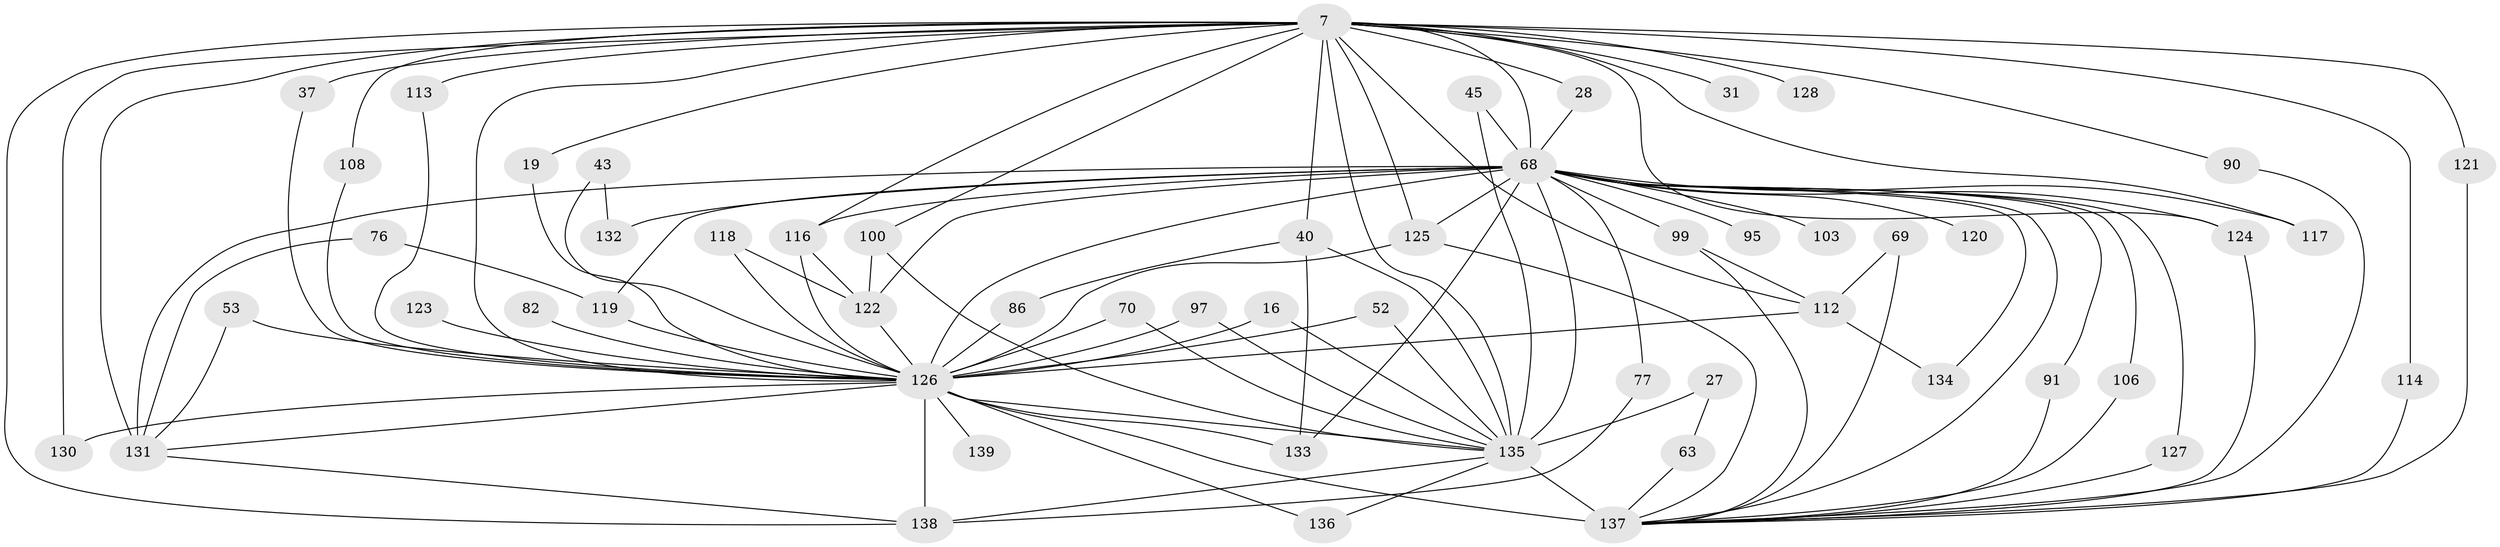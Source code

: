 // original degree distribution, {19: 0.014388489208633094, 22: 0.007194244604316547, 17: 0.014388489208633094, 29: 0.007194244604316547, 20: 0.007194244604316547, 24: 0.007194244604316547, 21: 0.007194244604316547, 43: 0.007194244604316547, 3: 0.17266187050359713, 2: 0.5539568345323741, 6: 0.02158273381294964, 5: 0.05755395683453238, 4: 0.09352517985611511, 8: 0.007194244604316547, 7: 0.007194244604316547, 9: 0.007194244604316547, 15: 0.007194244604316547}
// Generated by graph-tools (version 1.1) at 2025/48/03/04/25 21:48:24]
// undirected, 55 vertices, 110 edges
graph export_dot {
graph [start="1"]
  node [color=gray90,style=filled];
  7 [super="+5"];
  16;
  19;
  27;
  28;
  31;
  37 [super="+15"];
  40 [super="+20"];
  43;
  45;
  52;
  53;
  63;
  68 [super="+47+22+54+58+59+10"];
  69;
  70 [super="+66"];
  76;
  77;
  82;
  86 [super="+64"];
  90;
  91;
  95;
  97;
  99 [super="+96"];
  100 [super="+57"];
  103;
  106;
  108;
  112 [super="+98+109"];
  113;
  114;
  116 [super="+49+74+78"];
  117;
  118;
  119 [super="+41+55"];
  120;
  121;
  122 [super="+34+111"];
  123;
  124 [super="+32"];
  125 [super="+23+42"];
  126 [super="+13+80+83+115+30+101+4"];
  127;
  128;
  130 [super="+88"];
  131 [super="+85+107+75+81"];
  132 [super="+61"];
  133 [super="+89+94+102"];
  134;
  135 [super="+8"];
  136;
  137 [super="+129+110"];
  138 [super="+29+92"];
  139 [super="+93"];
  7 -- 28;
  7 -- 31 [weight=2];
  7 -- 40 [weight=2];
  7 -- 100;
  7 -- 113;
  7 -- 114;
  7 -- 125 [weight=2];
  7 -- 128 [weight=2];
  7 -- 130 [weight=2];
  7 -- 19;
  7 -- 90;
  7 -- 37 [weight=2];
  7 -- 108;
  7 -- 117;
  7 -- 121;
  7 -- 112 [weight=2];
  7 -- 138;
  7 -- 124;
  7 -- 68 [weight=7];
  7 -- 116 [weight=2];
  7 -- 131 [weight=5];
  7 -- 135 [weight=4];
  7 -- 126 [weight=7];
  16 -- 135;
  16 -- 126;
  19 -- 126;
  27 -- 63;
  27 -- 135 [weight=2];
  28 -- 68;
  37 -- 126;
  40 -- 86;
  40 -- 135;
  40 -- 133;
  43 -- 132;
  43 -- 126 [weight=2];
  45 -- 68;
  45 -- 135;
  52 -- 135;
  52 -- 126;
  53 -- 131;
  53 -- 126;
  63 -- 137;
  68 -- 77;
  68 -- 134;
  68 -- 95 [weight=2];
  68 -- 103 [weight=2];
  68 -- 127;
  68 -- 131 [weight=5];
  68 -- 106;
  68 -- 132 [weight=2];
  68 -- 135 [weight=11];
  68 -- 91;
  68 -- 99;
  68 -- 116;
  68 -- 117;
  68 -- 119;
  68 -- 120 [weight=2];
  68 -- 124;
  68 -- 126 [weight=20];
  68 -- 137;
  68 -- 133 [weight=2];
  68 -- 122 [weight=5];
  68 -- 125;
  69 -- 112;
  69 -- 137;
  70 -- 135;
  70 -- 126 [weight=2];
  76 -- 119;
  76 -- 131;
  77 -- 138;
  82 -- 126;
  86 -- 126 [weight=2];
  90 -- 137;
  91 -- 137;
  97 -- 135;
  97 -- 126;
  99 -- 112;
  99 -- 137;
  100 -- 135;
  100 -- 122;
  106 -- 137;
  108 -- 126;
  112 -- 134;
  112 -- 126 [weight=4];
  113 -- 126;
  114 -- 137;
  116 -- 126;
  116 -- 122;
  118 -- 126;
  118 -- 122;
  119 -- 126 [weight=3];
  121 -- 137;
  122 -- 126;
  123 -- 126 [weight=2];
  124 -- 137;
  125 -- 126;
  125 -- 137;
  126 -- 137 [weight=9];
  126 -- 138 [weight=3];
  126 -- 135 [weight=7];
  126 -- 139 [weight=3];
  126 -- 130;
  126 -- 136;
  126 -- 131;
  126 -- 133 [weight=3];
  127 -- 137;
  131 -- 138;
  135 -- 136;
  135 -- 137 [weight=3];
  135 -- 138 [weight=3];
}
